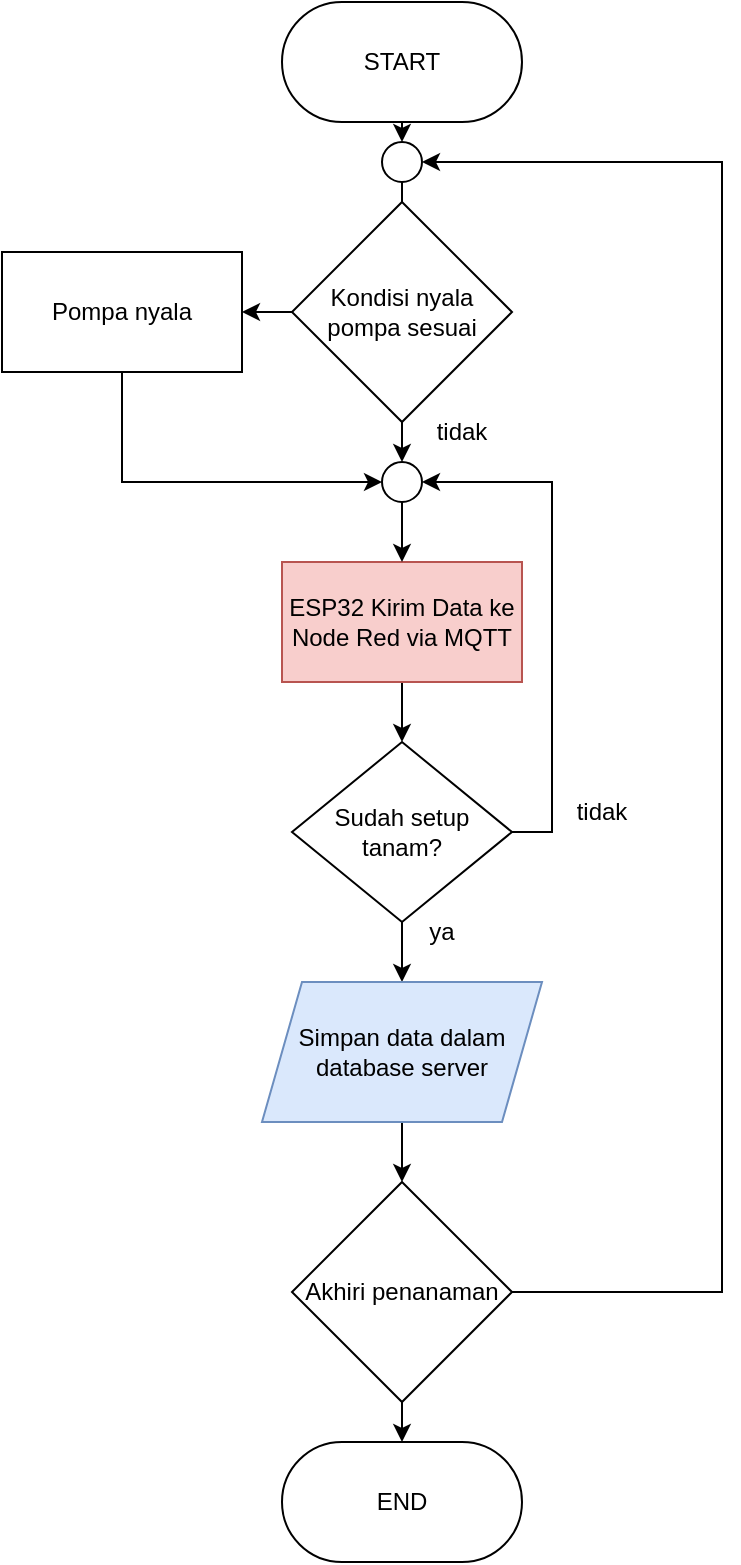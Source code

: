 <mxfile version="21.2.9" type="device">
  <diagram name="Page-1" id="wrYhK8QhF0s4Jie3f2bq">
    <mxGraphModel dx="1050" dy="619" grid="1" gridSize="10" guides="1" tooltips="1" connect="1" arrows="1" fold="1" page="1" pageScale="1" pageWidth="850" pageHeight="1100" math="0" shadow="0">
      <root>
        <mxCell id="0" />
        <mxCell id="1" parent="0" />
        <mxCell id="fgDImkI7qzZfxomd1PHw-11" style="edgeStyle=orthogonalEdgeStyle;rounded=0;orthogonalLoop=1;jettySize=auto;html=1;exitX=0.5;exitY=1;exitDx=0;exitDy=0;entryX=0.5;entryY=0;entryDx=0;entryDy=0;" edge="1" parent="1" source="fgDImkI7qzZfxomd1PHw-26" target="fgDImkI7qzZfxomd1PHw-9">
          <mxGeometry relative="1" as="geometry" />
        </mxCell>
        <mxCell id="fgDImkI7qzZfxomd1PHw-2" value="START" style="rounded=1;whiteSpace=wrap;html=1;arcSize=50;" vertex="1" parent="1">
          <mxGeometry x="200" y="100" width="120" height="60" as="geometry" />
        </mxCell>
        <mxCell id="fgDImkI7qzZfxomd1PHw-8" style="edgeStyle=orthogonalEdgeStyle;rounded=0;orthogonalLoop=1;jettySize=auto;html=1;exitX=0.5;exitY=1;exitDx=0;exitDy=0;entryX=0.5;entryY=0;entryDx=0;entryDy=0;" edge="1" parent="1" source="fgDImkI7qzZfxomd1PHw-5" target="fgDImkI7qzZfxomd1PHw-7">
          <mxGeometry relative="1" as="geometry" />
        </mxCell>
        <mxCell id="fgDImkI7qzZfxomd1PHw-5" value="ESP32 Kirim Data ke Node Red via MQTT" style="rounded=0;whiteSpace=wrap;html=1;fillColor=#f8cecc;strokeColor=#b85450;" vertex="1" parent="1">
          <mxGeometry x="200" y="380" width="120" height="60" as="geometry" />
        </mxCell>
        <mxCell id="fgDImkI7qzZfxomd1PHw-10" style="edgeStyle=orthogonalEdgeStyle;rounded=0;orthogonalLoop=1;jettySize=auto;html=1;exitX=1;exitY=0.5;exitDx=0;exitDy=0;entryX=1;entryY=0.5;entryDx=0;entryDy=0;" edge="1" parent="1" source="fgDImkI7qzZfxomd1PHw-7" target="fgDImkI7qzZfxomd1PHw-9">
          <mxGeometry relative="1" as="geometry" />
        </mxCell>
        <mxCell id="fgDImkI7qzZfxomd1PHw-14" style="edgeStyle=orthogonalEdgeStyle;rounded=0;orthogonalLoop=1;jettySize=auto;html=1;exitX=0.5;exitY=1;exitDx=0;exitDy=0;entryX=0.5;entryY=0;entryDx=0;entryDy=0;" edge="1" parent="1" source="fgDImkI7qzZfxomd1PHw-7" target="fgDImkI7qzZfxomd1PHw-13">
          <mxGeometry relative="1" as="geometry" />
        </mxCell>
        <mxCell id="fgDImkI7qzZfxomd1PHw-7" value="Sudah setup tanam?" style="rhombus;whiteSpace=wrap;html=1;" vertex="1" parent="1">
          <mxGeometry x="205" y="470" width="110" height="90" as="geometry" />
        </mxCell>
        <mxCell id="fgDImkI7qzZfxomd1PHw-12" style="edgeStyle=orthogonalEdgeStyle;rounded=0;orthogonalLoop=1;jettySize=auto;html=1;exitX=0.5;exitY=1;exitDx=0;exitDy=0;entryX=0.5;entryY=0;entryDx=0;entryDy=0;" edge="1" parent="1" source="fgDImkI7qzZfxomd1PHw-9" target="fgDImkI7qzZfxomd1PHw-5">
          <mxGeometry relative="1" as="geometry" />
        </mxCell>
        <mxCell id="fgDImkI7qzZfxomd1PHw-9" value="" style="ellipse;whiteSpace=wrap;html=1;aspect=fixed;" vertex="1" parent="1">
          <mxGeometry x="250" y="330" width="20" height="20" as="geometry" />
        </mxCell>
        <mxCell id="fgDImkI7qzZfxomd1PHw-24" style="edgeStyle=orthogonalEdgeStyle;rounded=0;orthogonalLoop=1;jettySize=auto;html=1;exitX=0.5;exitY=1;exitDx=0;exitDy=0;entryX=0.5;entryY=0;entryDx=0;entryDy=0;" edge="1" parent="1" source="fgDImkI7qzZfxomd1PHw-13" target="fgDImkI7qzZfxomd1PHw-22">
          <mxGeometry relative="1" as="geometry" />
        </mxCell>
        <mxCell id="fgDImkI7qzZfxomd1PHw-13" value="Simpan data dalam database server" style="shape=parallelogram;perimeter=parallelogramPerimeter;whiteSpace=wrap;html=1;fixedSize=1;fillColor=#dae8fc;strokeColor=#6c8ebf;" vertex="1" parent="1">
          <mxGeometry x="190" y="590" width="140" height="70" as="geometry" />
        </mxCell>
        <mxCell id="fgDImkI7qzZfxomd1PHw-15" value="tidak" style="text;html=1;strokeColor=none;fillColor=none;align=center;verticalAlign=middle;whiteSpace=wrap;rounded=0;" vertex="1" parent="1">
          <mxGeometry x="330" y="490" width="60" height="30" as="geometry" />
        </mxCell>
        <mxCell id="fgDImkI7qzZfxomd1PHw-16" value="ya" style="text;html=1;strokeColor=none;fillColor=none;align=center;verticalAlign=middle;whiteSpace=wrap;rounded=0;" vertex="1" parent="1">
          <mxGeometry x="250" y="550" width="60" height="30" as="geometry" />
        </mxCell>
        <mxCell id="fgDImkI7qzZfxomd1PHw-20" style="edgeStyle=orthogonalEdgeStyle;rounded=0;orthogonalLoop=1;jettySize=auto;html=1;exitX=0;exitY=0.5;exitDx=0;exitDy=0;entryX=1;entryY=0.5;entryDx=0;entryDy=0;" edge="1" parent="1" source="fgDImkI7qzZfxomd1PHw-17" target="fgDImkI7qzZfxomd1PHw-19">
          <mxGeometry relative="1" as="geometry" />
        </mxCell>
        <mxCell id="fgDImkI7qzZfxomd1PHw-17" value="Kondisi nyala pompa sesuai" style="rhombus;whiteSpace=wrap;html=1;" vertex="1" parent="1">
          <mxGeometry x="205" y="200" width="110" height="110" as="geometry" />
        </mxCell>
        <mxCell id="fgDImkI7qzZfxomd1PHw-18" value="tidak" style="text;html=1;strokeColor=none;fillColor=none;align=center;verticalAlign=middle;whiteSpace=wrap;rounded=0;" vertex="1" parent="1">
          <mxGeometry x="260" y="300" width="60" height="30" as="geometry" />
        </mxCell>
        <mxCell id="fgDImkI7qzZfxomd1PHw-21" style="edgeStyle=orthogonalEdgeStyle;rounded=0;orthogonalLoop=1;jettySize=auto;html=1;exitX=0.5;exitY=1;exitDx=0;exitDy=0;entryX=0;entryY=0.5;entryDx=0;entryDy=0;" edge="1" parent="1" source="fgDImkI7qzZfxomd1PHw-19" target="fgDImkI7qzZfxomd1PHw-9">
          <mxGeometry relative="1" as="geometry" />
        </mxCell>
        <mxCell id="fgDImkI7qzZfxomd1PHw-19" value="Pompa nyala" style="rounded=0;whiteSpace=wrap;html=1;" vertex="1" parent="1">
          <mxGeometry x="60" y="225" width="120" height="60" as="geometry" />
        </mxCell>
        <mxCell id="fgDImkI7qzZfxomd1PHw-25" style="edgeStyle=orthogonalEdgeStyle;rounded=0;orthogonalLoop=1;jettySize=auto;html=1;exitX=1;exitY=0.5;exitDx=0;exitDy=0;entryX=1;entryY=0.5;entryDx=0;entryDy=0;" edge="1" parent="1" source="fgDImkI7qzZfxomd1PHw-22" target="fgDImkI7qzZfxomd1PHw-26">
          <mxGeometry relative="1" as="geometry">
            <mxPoint x="410" y="180" as="targetPoint" />
            <Array as="points">
              <mxPoint x="420" y="745" />
              <mxPoint x="420" y="180" />
            </Array>
          </mxGeometry>
        </mxCell>
        <mxCell id="fgDImkI7qzZfxomd1PHw-29" style="edgeStyle=orthogonalEdgeStyle;rounded=0;orthogonalLoop=1;jettySize=auto;html=1;exitX=0.5;exitY=1;exitDx=0;exitDy=0;entryX=0.5;entryY=0;entryDx=0;entryDy=0;" edge="1" parent="1" source="fgDImkI7qzZfxomd1PHw-22" target="fgDImkI7qzZfxomd1PHw-28">
          <mxGeometry relative="1" as="geometry" />
        </mxCell>
        <mxCell id="fgDImkI7qzZfxomd1PHw-22" value="Akhiri penanaman" style="rhombus;whiteSpace=wrap;html=1;" vertex="1" parent="1">
          <mxGeometry x="205" y="690" width="110" height="110" as="geometry" />
        </mxCell>
        <mxCell id="fgDImkI7qzZfxomd1PHw-27" value="" style="edgeStyle=orthogonalEdgeStyle;rounded=0;orthogonalLoop=1;jettySize=auto;html=1;exitX=0.5;exitY=1;exitDx=0;exitDy=0;entryX=0.5;entryY=0;entryDx=0;entryDy=0;" edge="1" parent="1" source="fgDImkI7qzZfxomd1PHw-2" target="fgDImkI7qzZfxomd1PHw-26">
          <mxGeometry relative="1" as="geometry">
            <mxPoint x="260" y="160" as="sourcePoint" />
            <mxPoint x="260" y="330" as="targetPoint" />
          </mxGeometry>
        </mxCell>
        <mxCell id="fgDImkI7qzZfxomd1PHw-26" value="" style="ellipse;whiteSpace=wrap;html=1;aspect=fixed;" vertex="1" parent="1">
          <mxGeometry x="250" y="170" width="20" height="20" as="geometry" />
        </mxCell>
        <mxCell id="fgDImkI7qzZfxomd1PHw-28" value="END" style="rounded=1;whiteSpace=wrap;html=1;arcSize=50;" vertex="1" parent="1">
          <mxGeometry x="200" y="820" width="120" height="60" as="geometry" />
        </mxCell>
      </root>
    </mxGraphModel>
  </diagram>
</mxfile>
